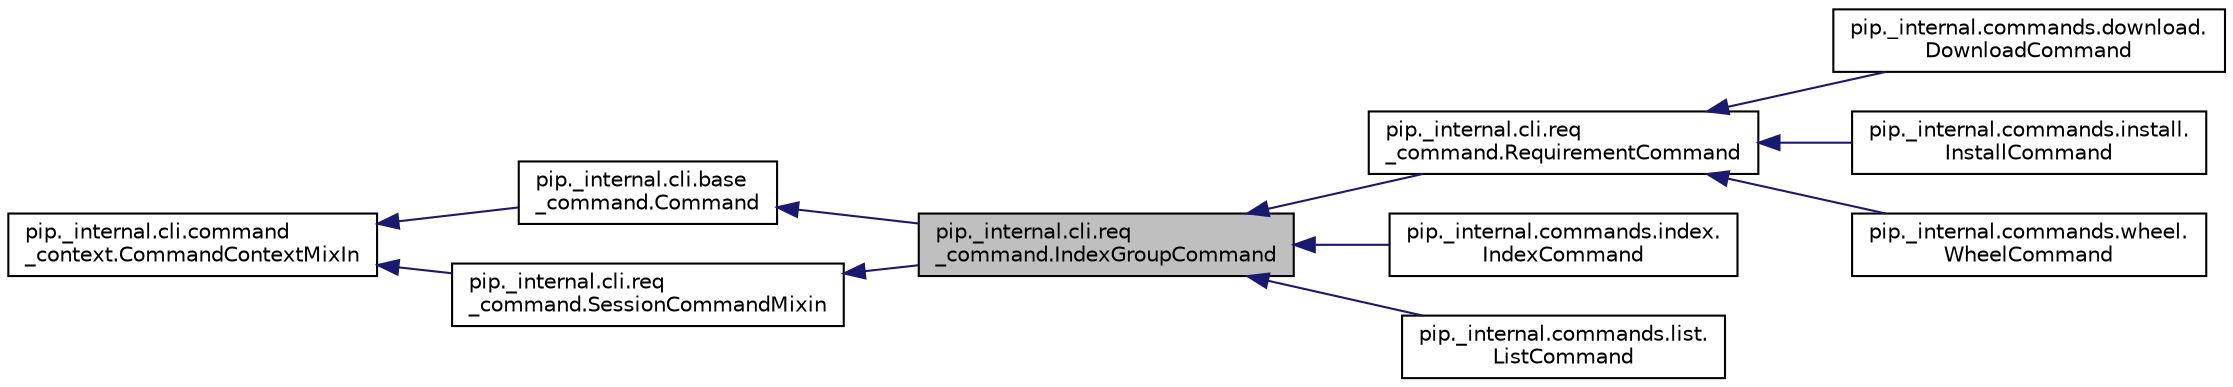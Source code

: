 digraph "pip._internal.cli.req_command.IndexGroupCommand"
{
 // LATEX_PDF_SIZE
  edge [fontname="Helvetica",fontsize="10",labelfontname="Helvetica",labelfontsize="10"];
  node [fontname="Helvetica",fontsize="10",shape=record];
  rankdir="LR";
  Node1 [label="pip._internal.cli.req\l_command.IndexGroupCommand",height=0.2,width=0.4,color="black", fillcolor="grey75", style="filled", fontcolor="black",tooltip=" "];
  Node2 -> Node1 [dir="back",color="midnightblue",fontsize="10",style="solid"];
  Node2 [label="pip._internal.cli.base\l_command.Command",height=0.2,width=0.4,color="black", fillcolor="white", style="filled",URL="$classpip_1_1__internal_1_1cli_1_1base__command_1_1_command.html",tooltip=" "];
  Node3 -> Node2 [dir="back",color="midnightblue",fontsize="10",style="solid"];
  Node3 [label="pip._internal.cli.command\l_context.CommandContextMixIn",height=0.2,width=0.4,color="black", fillcolor="white", style="filled",URL="$classpip_1_1__internal_1_1cli_1_1command__context_1_1_command_context_mix_in.html",tooltip=" "];
  Node4 -> Node1 [dir="back",color="midnightblue",fontsize="10",style="solid"];
  Node4 [label="pip._internal.cli.req\l_command.SessionCommandMixin",height=0.2,width=0.4,color="black", fillcolor="white", style="filled",URL="$classpip_1_1__internal_1_1cli_1_1req__command_1_1_session_command_mixin.html",tooltip=" "];
  Node3 -> Node4 [dir="back",color="midnightblue",fontsize="10",style="solid"];
  Node1 -> Node5 [dir="back",color="midnightblue",fontsize="10",style="solid"];
  Node5 [label="pip._internal.cli.req\l_command.RequirementCommand",height=0.2,width=0.4,color="black", fillcolor="white", style="filled",URL="$classpip_1_1__internal_1_1cli_1_1req__command_1_1_requirement_command.html",tooltip=" "];
  Node5 -> Node6 [dir="back",color="midnightblue",fontsize="10",style="solid"];
  Node6 [label="pip._internal.commands.download.\lDownloadCommand",height=0.2,width=0.4,color="black", fillcolor="white", style="filled",URL="$classpip_1_1__internal_1_1commands_1_1download_1_1_download_command.html",tooltip=" "];
  Node5 -> Node7 [dir="back",color="midnightblue",fontsize="10",style="solid"];
  Node7 [label="pip._internal.commands.install.\lInstallCommand",height=0.2,width=0.4,color="black", fillcolor="white", style="filled",URL="$classpip_1_1__internal_1_1commands_1_1install_1_1_install_command.html",tooltip=" "];
  Node5 -> Node8 [dir="back",color="midnightblue",fontsize="10",style="solid"];
  Node8 [label="pip._internal.commands.wheel.\lWheelCommand",height=0.2,width=0.4,color="black", fillcolor="white", style="filled",URL="$classpip_1_1__internal_1_1commands_1_1wheel_1_1_wheel_command.html",tooltip=" "];
  Node1 -> Node9 [dir="back",color="midnightblue",fontsize="10",style="solid"];
  Node9 [label="pip._internal.commands.index.\lIndexCommand",height=0.2,width=0.4,color="black", fillcolor="white", style="filled",URL="$classpip_1_1__internal_1_1commands_1_1index_1_1_index_command.html",tooltip=" "];
  Node1 -> Node10 [dir="back",color="midnightblue",fontsize="10",style="solid"];
  Node10 [label="pip._internal.commands.list.\lListCommand",height=0.2,width=0.4,color="black", fillcolor="white", style="filled",URL="$classpip_1_1__internal_1_1commands_1_1list_1_1_list_command.html",tooltip=" "];
}
